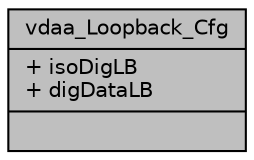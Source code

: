 digraph "vdaa_Loopback_Cfg"
{
  edge [fontname="Helvetica",fontsize="10",labelfontname="Helvetica",labelfontsize="10"];
  node [fontname="Helvetica",fontsize="10",shape=record];
  Node1 [label="{vdaa_Loopback_Cfg\n|+ isoDigLB\l+ digDataLB\l|}",height=0.2,width=0.4,color="black", fillcolor="grey75", style="filled", fontcolor="black"];
}

